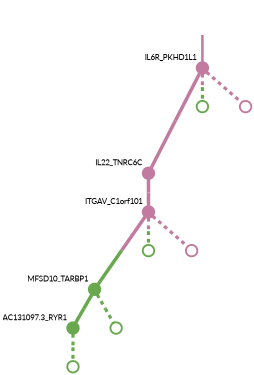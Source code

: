 strict digraph  {
graph[splines=false]; nodesep=0.7; rankdir=TB; ranksep=0.6; forcelabels=true; dpi=600; size=2.5;
0 [color="#c27ba0ff", fillcolor="#c27ba0ff", fixedsize=true, fontname=Lato, fontsize="12pt", height="0.25", label="", penwidth=3, shape=circle, style=filled, xlabel=IL6R_PKHD1L1];
1 [color="#c27ba0ff", fillcolor="#c27ba0ff", fixedsize=true, fontname=Lato, fontsize="12pt", height="0.25", label="", penwidth=3, shape=circle, style=filled, xlabel=IL22_TNRC6C];
5 [color="#6aa84fff", fillcolor="#6aa84fff", fixedsize=true, fontname=Lato, fontsize="12pt", height="0.25", label="", penwidth=3, shape=circle, style=solid, xlabel=""];
9 [color="#c27ba0ff", fillcolor="#c27ba0ff", fixedsize=true, fontname=Lato, fontsize="12pt", height="0.25", label="", penwidth=3, shape=circle, style=solid, xlabel=""];
3 [color="#c27ba0ff", fillcolor="#c27ba0ff", fixedsize=true, fontname=Lato, fontsize="12pt", height="0.25", label="", penwidth=3, shape=circle, style=filled, xlabel=ITGAV_C1orf101];
2 [color="#6aa84fff", fillcolor="#6aa84fff", fixedsize=true, fontname=Lato, fontsize="12pt", height="0.25", label="", penwidth=3, shape=circle, style=filled, xlabel=MFSD10_TARBP1];
4 [color="#6aa84fff", fillcolor="#6aa84fff", fixedsize=true, fontname=Lato, fontsize="12pt", height="0.25", label="", penwidth=3, shape=circle, style=filled, xlabel="AC131097.3_RYR1"];
6 [color="#6aa84fff", fillcolor="#6aa84fff", fixedsize=true, fontname=Lato, fontsize="12pt", height="0.25", label="", penwidth=3, shape=circle, style=solid, xlabel=""];
7 [color="#6aa84fff", fillcolor="#6aa84fff", fixedsize=true, fontname=Lato, fontsize="12pt", height="0.25", label="", penwidth=3, shape=circle, style=solid, xlabel=""];
10 [color="#c27ba0ff", fillcolor="#c27ba0ff", fixedsize=true, fontname=Lato, fontsize="12pt", height="0.25", label="", penwidth=3, shape=circle, style=solid, xlabel=""];
8 [color="#6aa84fff", fillcolor="#6aa84fff", fixedsize=true, fontname=Lato, fontsize="12pt", height="0.25", label="", penwidth=3, shape=circle, style=solid, xlabel=""];
normal [label="", penwidth=3, style=invis, xlabel=IL6R_PKHD1L1];
0 -> 1  [arrowsize=0, color="#c27ba0ff;0.5:#c27ba0ff", minlen="3.0", penwidth="5.5", style=solid];
0 -> 5  [arrowsize=0, color="#c27ba0ff;0.5:#6aa84fff", minlen="1.204545497894287", penwidth=5, style=dashed];
0 -> 9  [arrowsize=0, color="#c27ba0ff;0.5:#c27ba0ff", minlen="1.204545497894287", penwidth=5, style=dashed];
1 -> 3  [arrowsize=0, color="#c27ba0ff;0.5:#c27ba0ff", minlen="1.454545497894287", penwidth="5.5", style=solid];
3 -> 2  [arrowsize=0, color="#c27ba0ff;0.5:#6aa84fff", minlen="2.3636364936828613", penwidth="5.5", style=solid];
3 -> 7  [arrowsize=0, color="#c27ba0ff;0.5:#6aa84fff", minlen="1.204545497894287", penwidth=5, style=dashed];
3 -> 10  [arrowsize=0, color="#c27ba0ff;0.5:#c27ba0ff", minlen="1.204545497894287", penwidth=5, style=dashed];
2 -> 4  [arrowsize=0, color="#6aa84fff;0.5:#6aa84fff", minlen="1.4090908765792847", penwidth="5.5", style=solid];
2 -> 6  [arrowsize=0, color="#6aa84fff;0.5:#6aa84fff", minlen="1.204545497894287", penwidth=5, style=dashed];
4 -> 8  [arrowsize=0, color="#6aa84fff;0.5:#6aa84fff", minlen="1.204545497894287", penwidth=5, style=dashed];
normal -> 0  [arrowsize=0, color="#c27ba0ff", label="", penwidth=4, style=solid];
}
